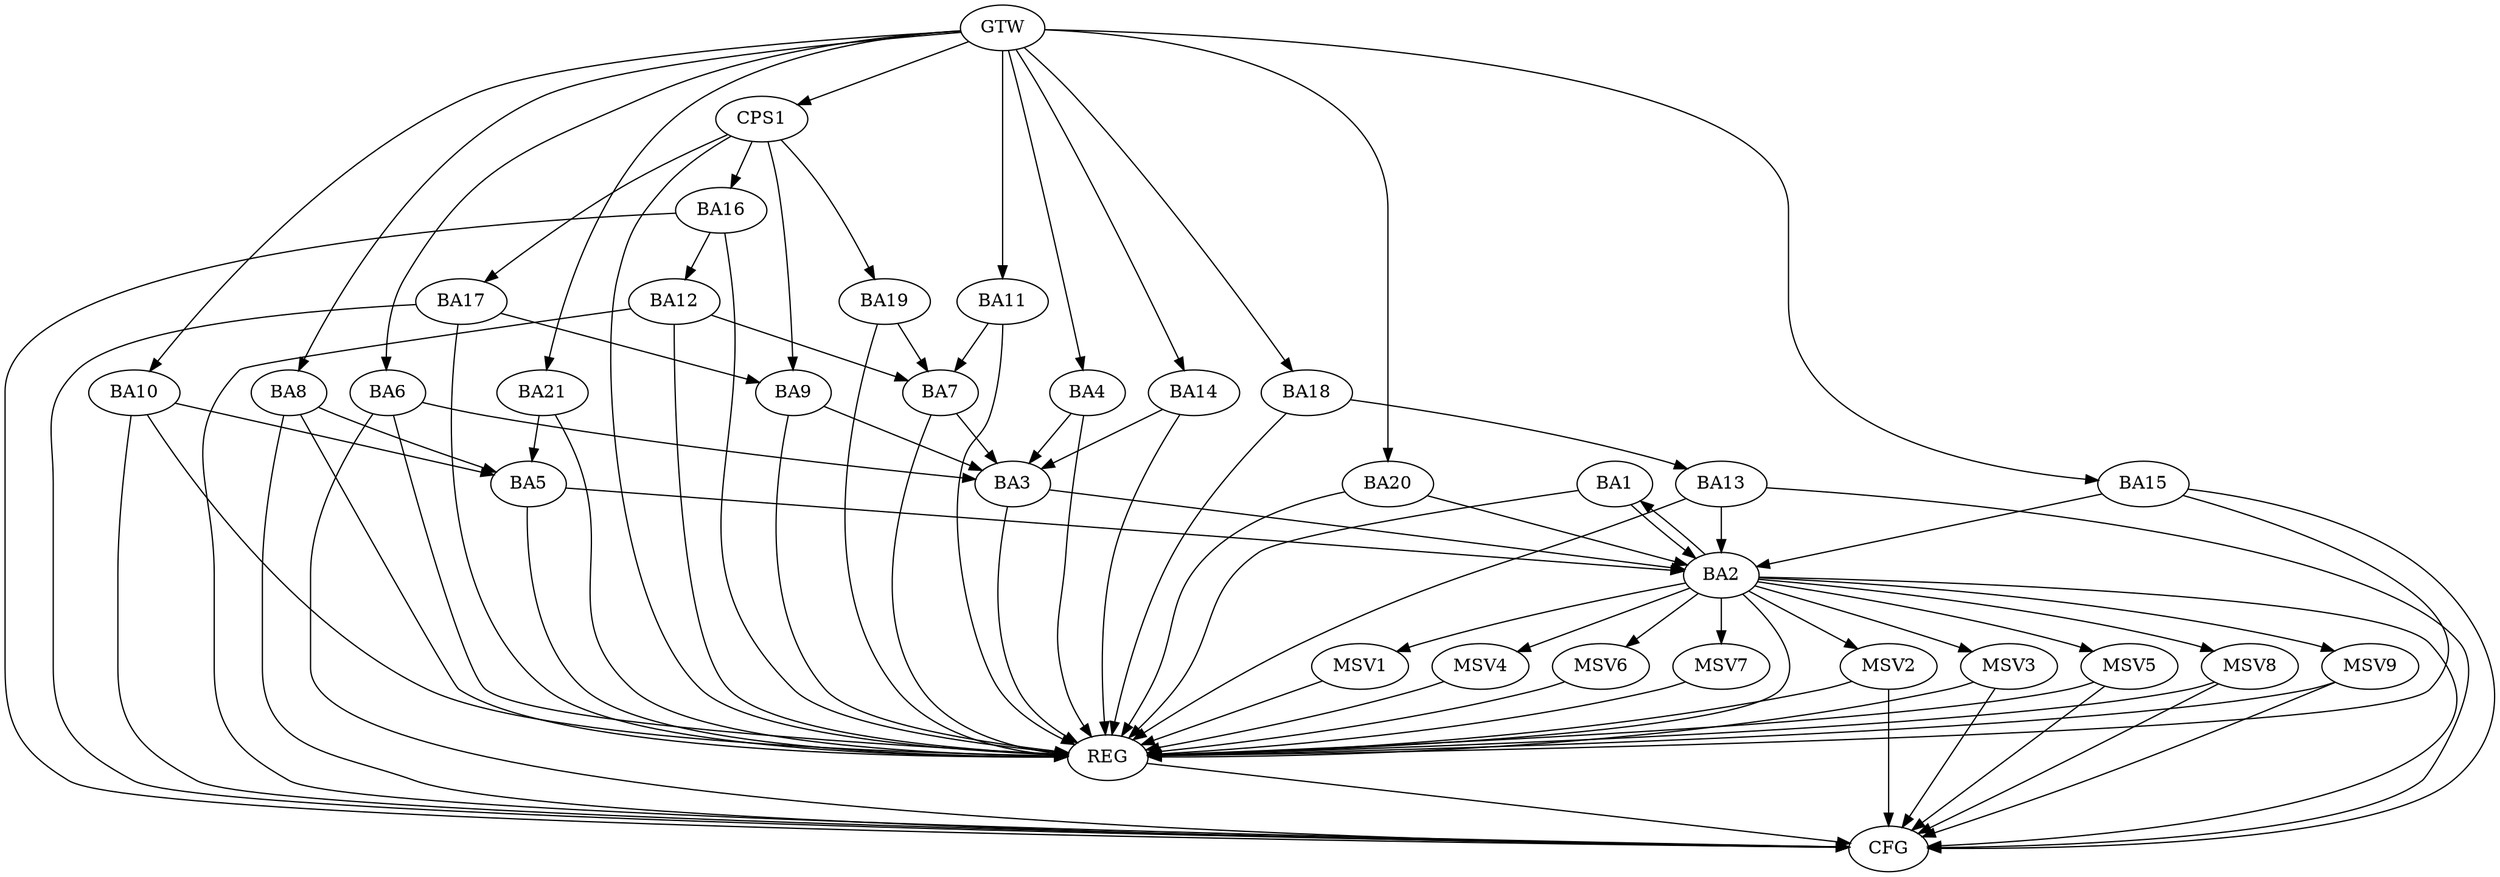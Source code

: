 strict digraph G {
  BA1 [ label="BA1" ];
  BA2 [ label="BA2" ];
  BA3 [ label="BA3" ];
  BA4 [ label="BA4" ];
  BA5 [ label="BA5" ];
  BA6 [ label="BA6" ];
  BA7 [ label="BA7" ];
  BA8 [ label="BA8" ];
  BA9 [ label="BA9" ];
  BA10 [ label="BA10" ];
  BA11 [ label="BA11" ];
  BA12 [ label="BA12" ];
  BA13 [ label="BA13" ];
  BA14 [ label="BA14" ];
  BA15 [ label="BA15" ];
  BA16 [ label="BA16" ];
  BA17 [ label="BA17" ];
  BA18 [ label="BA18" ];
  BA19 [ label="BA19" ];
  BA20 [ label="BA20" ];
  BA21 [ label="BA21" ];
  CPS1 [ label="CPS1" ];
  GTW [ label="GTW" ];
  REG [ label="REG" ];
  CFG [ label="CFG" ];
  MSV1 [ label="MSV1" ];
  MSV2 [ label="MSV2" ];
  MSV3 [ label="MSV3" ];
  MSV4 [ label="MSV4" ];
  MSV5 [ label="MSV5" ];
  MSV6 [ label="MSV6" ];
  MSV7 [ label="MSV7" ];
  MSV8 [ label="MSV8" ];
  MSV9 [ label="MSV9" ];
  BA1 -> BA2;
  BA2 -> BA1;
  BA3 -> BA2;
  BA4 -> BA3;
  BA5 -> BA2;
  BA6 -> BA3;
  BA7 -> BA3;
  BA8 -> BA5;
  BA9 -> BA3;
  BA10 -> BA5;
  BA11 -> BA7;
  BA12 -> BA7;
  BA13 -> BA2;
  BA14 -> BA3;
  BA15 -> BA2;
  BA16 -> BA12;
  BA17 -> BA9;
  BA18 -> BA13;
  BA19 -> BA7;
  BA20 -> BA2;
  BA21 -> BA5;
  CPS1 -> BA19;
  CPS1 -> BA16;
  CPS1 -> BA17;
  CPS1 -> BA9;
  GTW -> BA4;
  GTW -> BA6;
  GTW -> BA8;
  GTW -> BA10;
  GTW -> BA11;
  GTW -> BA14;
  GTW -> BA15;
  GTW -> BA18;
  GTW -> BA20;
  GTW -> BA21;
  GTW -> CPS1;
  BA1 -> REG;
  BA2 -> REG;
  BA3 -> REG;
  BA4 -> REG;
  BA5 -> REG;
  BA6 -> REG;
  BA7 -> REG;
  BA8 -> REG;
  BA9 -> REG;
  BA10 -> REG;
  BA11 -> REG;
  BA12 -> REG;
  BA13 -> REG;
  BA14 -> REG;
  BA15 -> REG;
  BA16 -> REG;
  BA17 -> REG;
  BA18 -> REG;
  BA19 -> REG;
  BA20 -> REG;
  BA21 -> REG;
  CPS1 -> REG;
  BA15 -> CFG;
  BA17 -> CFG;
  BA12 -> CFG;
  BA6 -> CFG;
  BA2 -> CFG;
  BA16 -> CFG;
  BA8 -> CFG;
  BA13 -> CFG;
  BA10 -> CFG;
  REG -> CFG;
  BA2 -> MSV1;
  MSV1 -> REG;
  BA2 -> MSV2;
  MSV2 -> REG;
  MSV2 -> CFG;
  BA2 -> MSV3;
  MSV3 -> REG;
  MSV3 -> CFG;
  BA2 -> MSV4;
  MSV4 -> REG;
  BA2 -> MSV5;
  MSV5 -> REG;
  MSV5 -> CFG;
  BA2 -> MSV6;
  MSV6 -> REG;
  BA2 -> MSV7;
  BA2 -> MSV8;
  BA2 -> MSV9;
  MSV7 -> REG;
  MSV8 -> REG;
  MSV8 -> CFG;
  MSV9 -> REG;
  MSV9 -> CFG;
}
